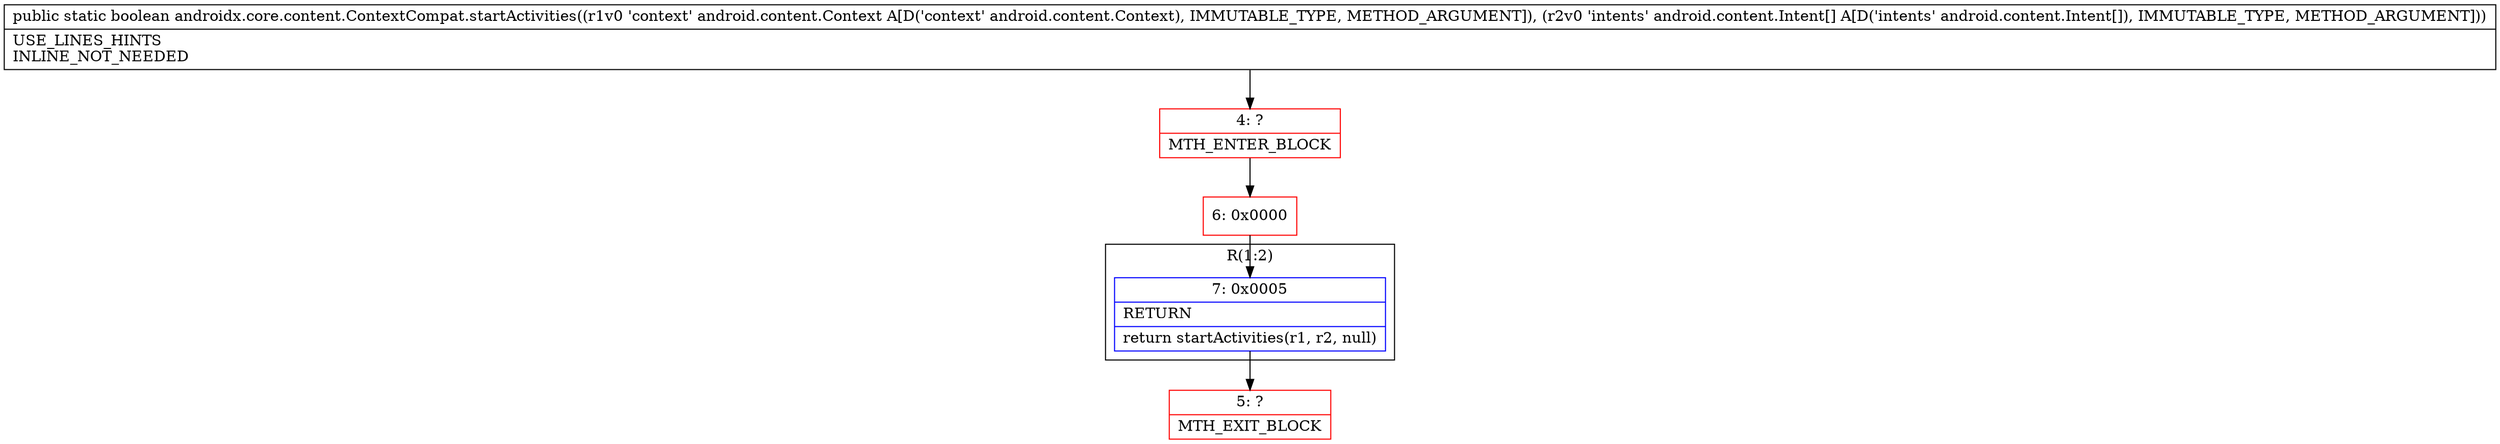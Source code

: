 digraph "CFG forandroidx.core.content.ContextCompat.startActivities(Landroid\/content\/Context;[Landroid\/content\/Intent;)Z" {
subgraph cluster_Region_1810272844 {
label = "R(1:2)";
node [shape=record,color=blue];
Node_7 [shape=record,label="{7\:\ 0x0005|RETURN\l|return startActivities(r1, r2, null)\l}"];
}
Node_4 [shape=record,color=red,label="{4\:\ ?|MTH_ENTER_BLOCK\l}"];
Node_6 [shape=record,color=red,label="{6\:\ 0x0000}"];
Node_5 [shape=record,color=red,label="{5\:\ ?|MTH_EXIT_BLOCK\l}"];
MethodNode[shape=record,label="{public static boolean androidx.core.content.ContextCompat.startActivities((r1v0 'context' android.content.Context A[D('context' android.content.Context), IMMUTABLE_TYPE, METHOD_ARGUMENT]), (r2v0 'intents' android.content.Intent[] A[D('intents' android.content.Intent[]), IMMUTABLE_TYPE, METHOD_ARGUMENT]))  | USE_LINES_HINTS\lINLINE_NOT_NEEDED\l}"];
MethodNode -> Node_4;Node_7 -> Node_5;
Node_4 -> Node_6;
Node_6 -> Node_7;
}

